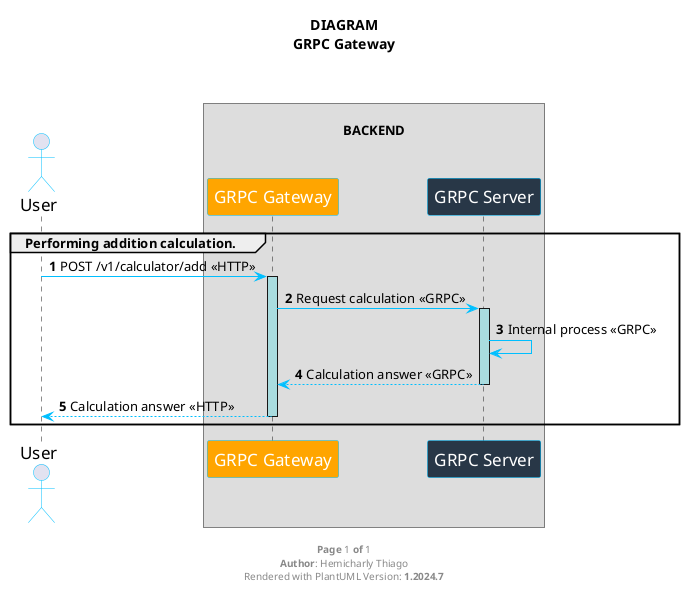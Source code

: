 @startuml

title "DIAGRAM\nGRPC Gateway\n\n"

skinparam sequence {
    ArrowColor DeepSkyBlue
    ActorBorderColor DeepSkyBlue
    LifeLineBackgroundColor #A9DCDF

    ParticipantBorderColor DeepSkyBlue
    ParticipantBackgroundColor DodgerBlue
    ParticipantFontName Impact
    ParticipantFontSize 17
    ParticipantFontColor white
    ActorFontColor DeepSkyBlueA9DCDF
    ActorFontColor Black
    ActorFontSize 17
    ActorFontName Aapex
}

actor User
box "\nBACKEND\n\n"
    participant "GRPC Gateway" as grpcGateway  #orange
    participant "GRPC Server" as grpcServer  #283747
end box


group Performing addition calculation.
    autonumber 1
    User -> grpcGateway++: POST /v1/calculator/add <<HTTP>>
    grpcGateway -> grpcServer++: Request calculation <<GRPC>>
    grpcServer -> grpcServer: Internal process <<GRPC>>
    grpcServer --> grpcGateway: Calculation answer <<GRPC>>
    deactivate grpcServer

    grpcGateway --> User: Calculation answer <<HTTP>>
    deactivate grpcGateway
end

footer \n**Page** %page% **of** %lastpage%\n**Author**: Hemicharly Thiago\nRendered with PlantUML Version: **%version()**

@enduml